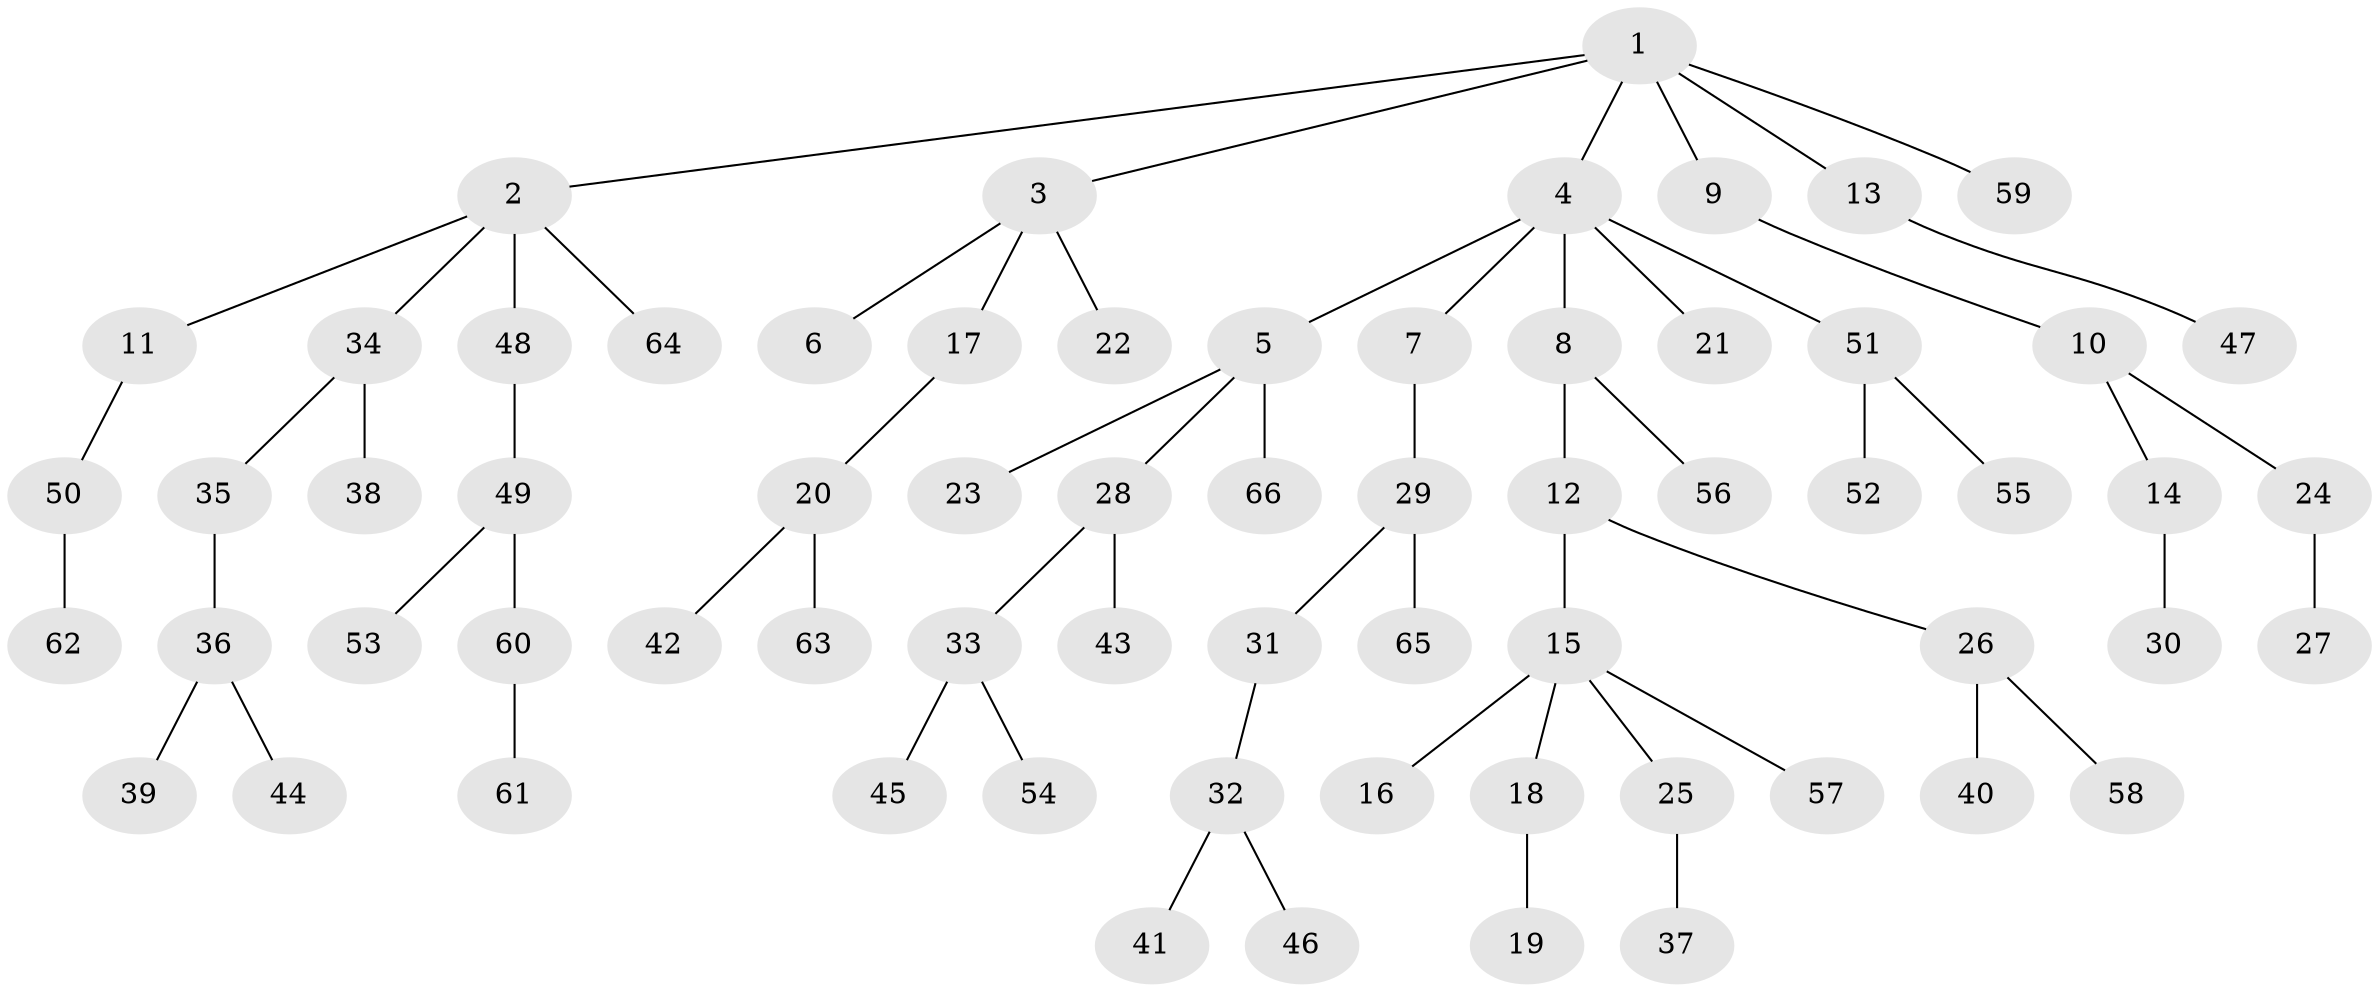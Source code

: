 // coarse degree distribution, {8: 0.02127659574468085, 6: 0.0425531914893617, 7: 0.02127659574468085, 3: 0.10638297872340426, 1: 0.5957446808510638, 2: 0.19148936170212766, 4: 0.02127659574468085}
// Generated by graph-tools (version 1.1) at 2025/24/03/03/25 07:24:07]
// undirected, 66 vertices, 65 edges
graph export_dot {
graph [start="1"]
  node [color=gray90,style=filled];
  1;
  2;
  3;
  4;
  5;
  6;
  7;
  8;
  9;
  10;
  11;
  12;
  13;
  14;
  15;
  16;
  17;
  18;
  19;
  20;
  21;
  22;
  23;
  24;
  25;
  26;
  27;
  28;
  29;
  30;
  31;
  32;
  33;
  34;
  35;
  36;
  37;
  38;
  39;
  40;
  41;
  42;
  43;
  44;
  45;
  46;
  47;
  48;
  49;
  50;
  51;
  52;
  53;
  54;
  55;
  56;
  57;
  58;
  59;
  60;
  61;
  62;
  63;
  64;
  65;
  66;
  1 -- 2;
  1 -- 3;
  1 -- 4;
  1 -- 9;
  1 -- 13;
  1 -- 59;
  2 -- 11;
  2 -- 34;
  2 -- 48;
  2 -- 64;
  3 -- 6;
  3 -- 17;
  3 -- 22;
  4 -- 5;
  4 -- 7;
  4 -- 8;
  4 -- 21;
  4 -- 51;
  5 -- 23;
  5 -- 28;
  5 -- 66;
  7 -- 29;
  8 -- 12;
  8 -- 56;
  9 -- 10;
  10 -- 14;
  10 -- 24;
  11 -- 50;
  12 -- 15;
  12 -- 26;
  13 -- 47;
  14 -- 30;
  15 -- 16;
  15 -- 18;
  15 -- 25;
  15 -- 57;
  17 -- 20;
  18 -- 19;
  20 -- 42;
  20 -- 63;
  24 -- 27;
  25 -- 37;
  26 -- 40;
  26 -- 58;
  28 -- 33;
  28 -- 43;
  29 -- 31;
  29 -- 65;
  31 -- 32;
  32 -- 41;
  32 -- 46;
  33 -- 45;
  33 -- 54;
  34 -- 35;
  34 -- 38;
  35 -- 36;
  36 -- 39;
  36 -- 44;
  48 -- 49;
  49 -- 53;
  49 -- 60;
  50 -- 62;
  51 -- 52;
  51 -- 55;
  60 -- 61;
}
